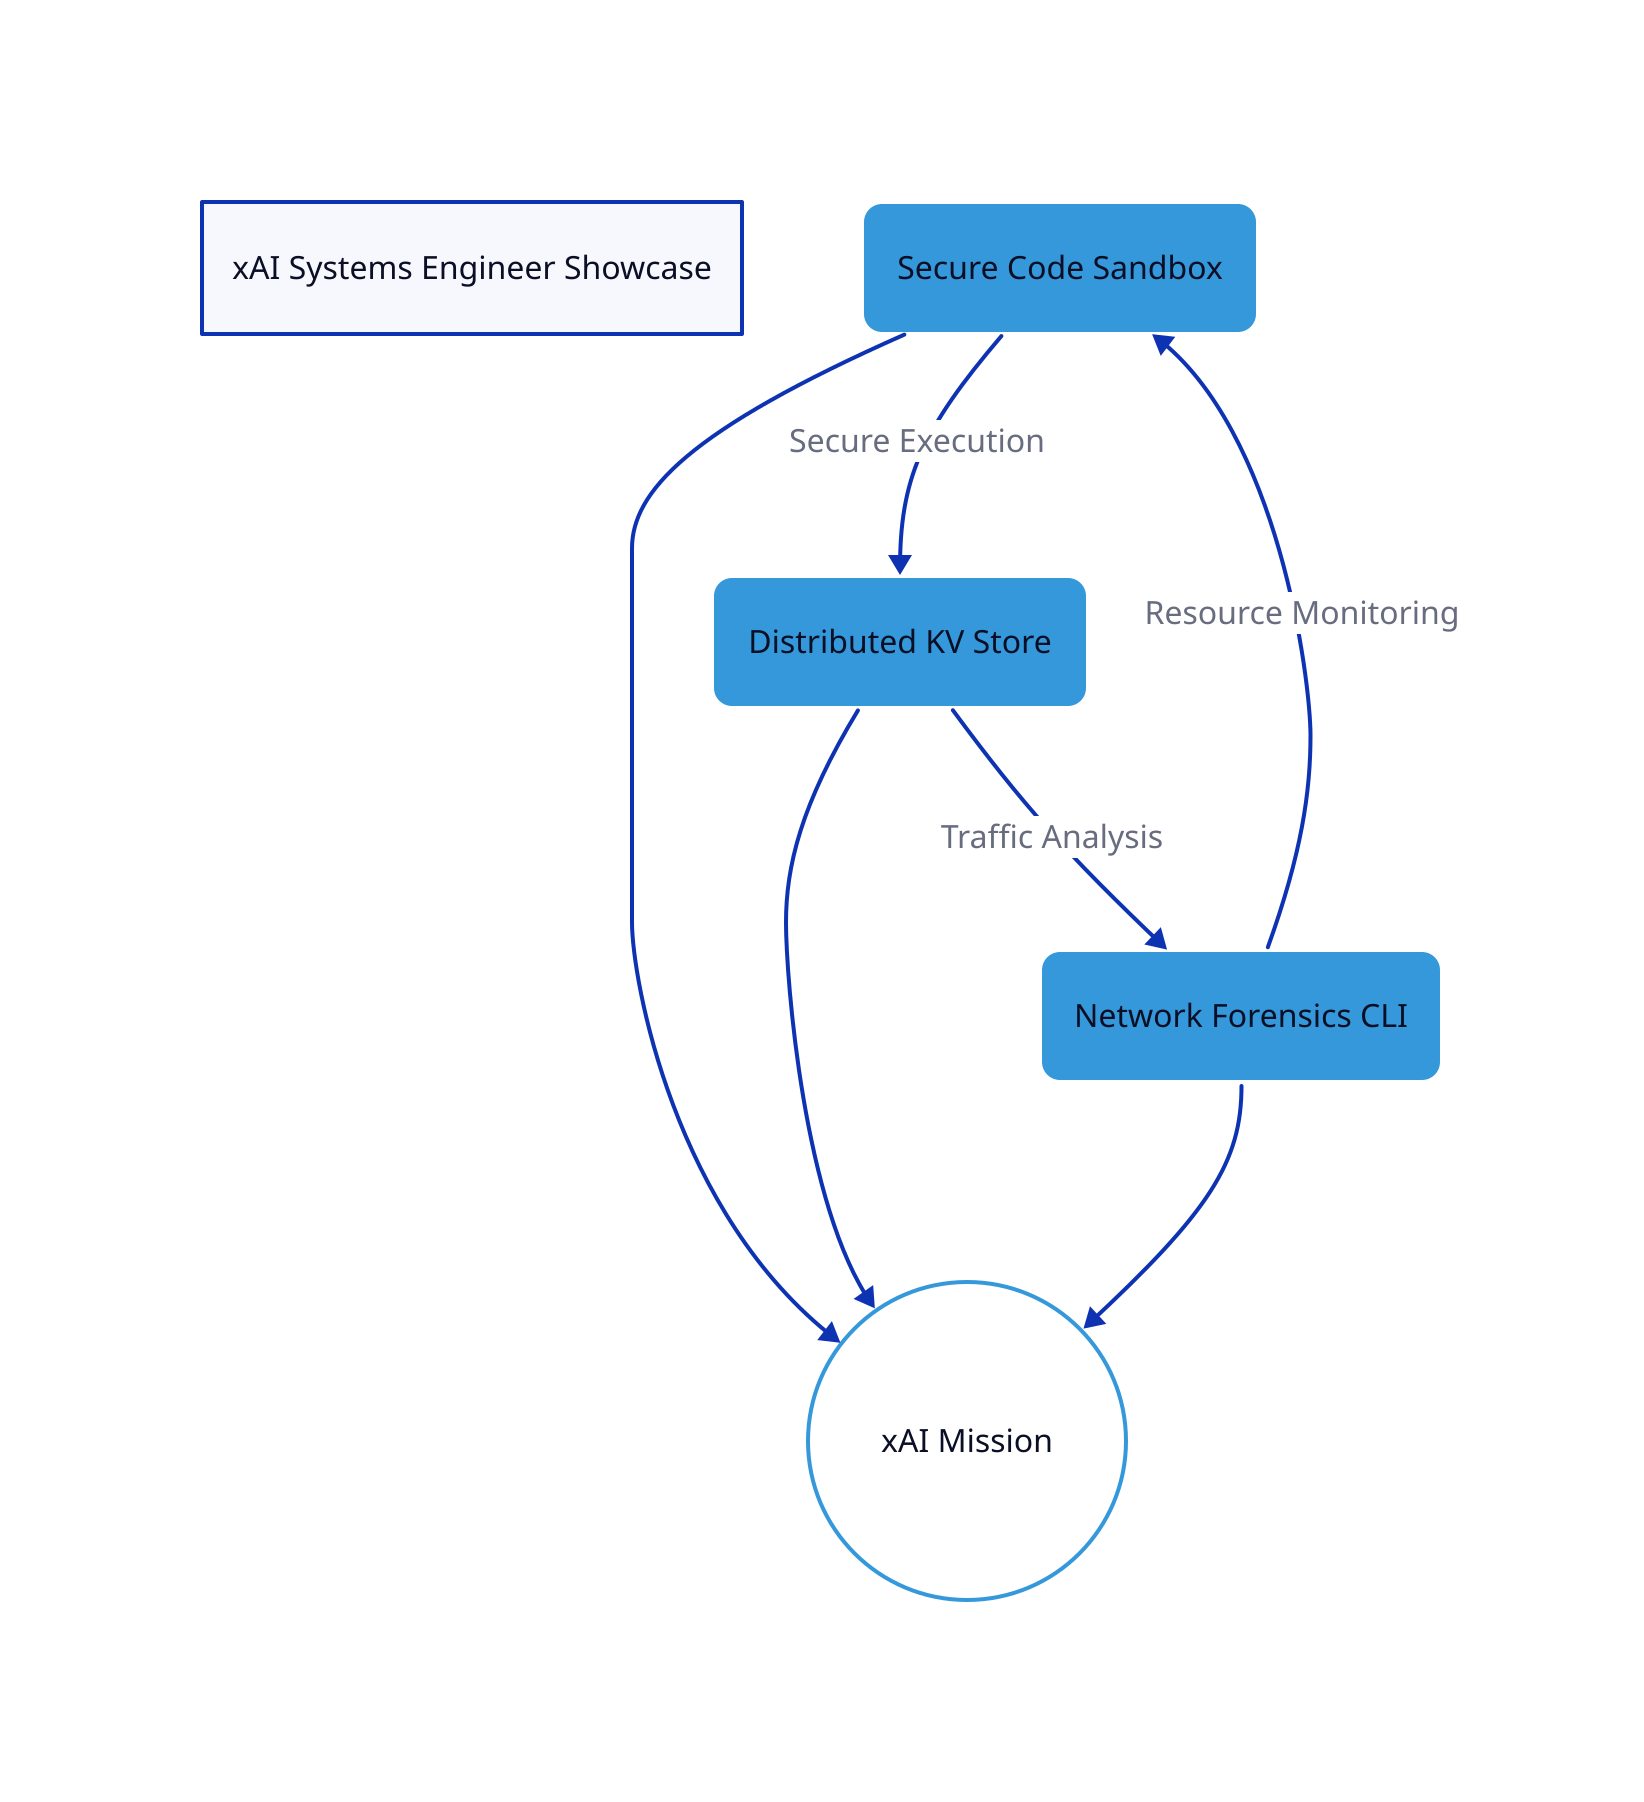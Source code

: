 title: "xAI Systems Engineer Showcase"

# Define the three main components
sandbox: {
  label: "Secure Code Sandbox"
  shape: rectangle
  style: {
    fill: "#3498db"
    stroke: "#ffffff"
    border-radius: 10
  }
}

distributed_kv: {
  label: "Distributed KV Store"
  shape: rectangle
  style: {
    fill: "#3498db"
    stroke: "#ffffff"
    border-radius: 10
  }
}

net_forensics: {
  label: "Network Forensics CLI"
  shape: rectangle
  style: {
    fill: "#3498db"
    stroke: "#ffffff"
    border-radius: 10
  }
}

# Define the connections
sandbox -> distributed_kv: "Secure Execution"
distributed_kv -> net_forensics: "Traffic Analysis"
net_forensics -> sandbox: "Resource Monitoring"

# Add a central theme
xai_mission: {
  label: "xAI Mission"
  shape: circle
  style: {
    fill: "#ffffff"
    stroke: "#3498db"
    stroke-width: 2
  }
}

sandbox -> xai_mission
distributed_kv -> xai_mission
net_forensics -> xai_mission

